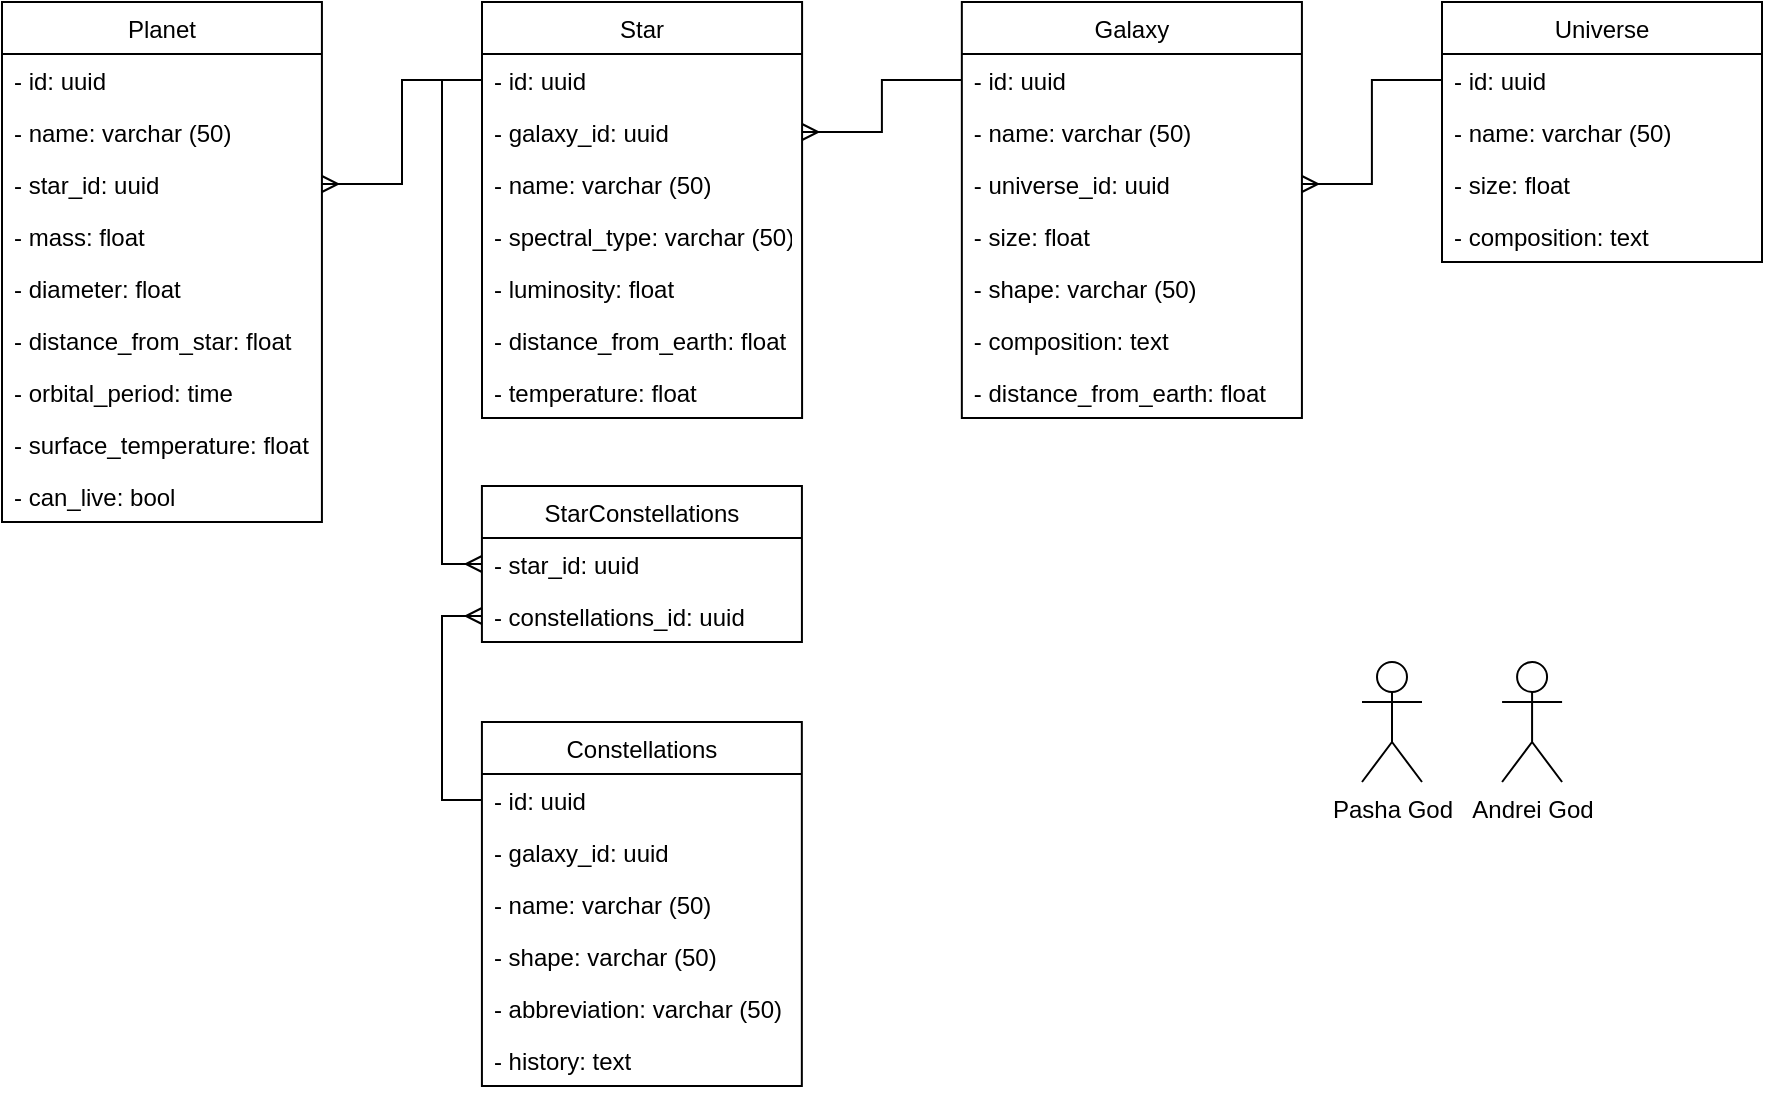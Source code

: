 <mxfile version="21.0.6" type="github">
  <diagram name="Страница 1" id="Bg6F_eg1BQB0qyp61wwv">
    <mxGraphModel dx="2074" dy="1131" grid="1" gridSize="10" guides="1" tooltips="1" connect="1" arrows="1" fold="1" page="1" pageScale="1" pageWidth="1169" pageHeight="827" math="0" shadow="0">
      <root>
        <mxCell id="0" />
        <mxCell id="1" parent="0" />
        <mxCell id="k5xjA4PLT7-g8IIi1C31-2" style="edgeStyle=orthogonalEdgeStyle;rounded=0;orthogonalLoop=1;jettySize=auto;html=1;exitX=0.5;exitY=1;exitDx=0;exitDy=0;" parent="1" edge="1">
          <mxGeometry relative="1" as="geometry">
            <mxPoint x="419.96" y="316.0" as="sourcePoint" />
            <mxPoint x="419.96" y="316.0" as="targetPoint" />
          </mxGeometry>
        </mxCell>
        <mxCell id="k5xjA4PLT7-g8IIi1C31-7" value="Universe" style="swimlane;fontStyle=0;align=center;verticalAlign=top;childLayout=stackLayout;horizontal=1;startSize=26;horizontalStack=0;resizeParent=1;resizeParentMax=0;resizeLast=0;collapsible=1;marginBottom=0;" parent="1" vertex="1">
          <mxGeometry x="800" y="160" width="160" height="130" as="geometry" />
        </mxCell>
        <mxCell id="k5xjA4PLT7-g8IIi1C31-26" value="- id: uuid" style="text;strokeColor=none;fillColor=none;align=left;verticalAlign=top;spacingLeft=4;spacingRight=4;overflow=hidden;rotatable=0;points=[[0,0.5],[1,0.5]];portConstraint=eastwest;" parent="k5xjA4PLT7-g8IIi1C31-7" vertex="1">
          <mxGeometry y="26" width="160" height="26" as="geometry" />
        </mxCell>
        <mxCell id="k5xjA4PLT7-g8IIi1C31-8" value="- name: varchar (50)" style="text;strokeColor=none;fillColor=none;align=left;verticalAlign=top;spacingLeft=4;spacingRight=4;overflow=hidden;rotatable=0;points=[[0,0.5],[1,0.5]];portConstraint=eastwest;" parent="k5xjA4PLT7-g8IIi1C31-7" vertex="1">
          <mxGeometry y="52" width="160" height="26" as="geometry" />
        </mxCell>
        <mxCell id="Cm3p-tlsvX1pS4Pbubea-1" value="- size: float" style="text;strokeColor=none;fillColor=none;align=left;verticalAlign=top;spacingLeft=4;spacingRight=4;overflow=hidden;rotatable=0;points=[[0,0.5],[1,0.5]];portConstraint=eastwest;" parent="k5xjA4PLT7-g8IIi1C31-7" vertex="1">
          <mxGeometry y="78" width="160" height="26" as="geometry" />
        </mxCell>
        <mxCell id="Cm3p-tlsvX1pS4Pbubea-2" value="- composition: text" style="text;strokeColor=none;fillColor=none;align=left;verticalAlign=top;spacingLeft=4;spacingRight=4;overflow=hidden;rotatable=0;points=[[0,0.5],[1,0.5]];portConstraint=eastwest;" parent="k5xjA4PLT7-g8IIi1C31-7" vertex="1">
          <mxGeometry y="104" width="160" height="26" as="geometry" />
        </mxCell>
        <mxCell id="k5xjA4PLT7-g8IIi1C31-18" value="Galaxy" style="swimlane;fontStyle=0;childLayout=stackLayout;horizontal=1;startSize=26;fillColor=default;horizontalStack=0;resizeParent=1;resizeParentMax=0;resizeLast=0;collapsible=1;marginBottom=0;" parent="1" vertex="1">
          <mxGeometry x="559.92" y="160" width="170.04" height="208" as="geometry" />
        </mxCell>
        <mxCell id="k5xjA4PLT7-g8IIi1C31-25" value="- id: uuid" style="text;strokeColor=none;fillColor=none;align=left;verticalAlign=top;spacingLeft=4;spacingRight=4;overflow=hidden;rotatable=0;points=[[0,0.5],[1,0.5]];portConstraint=eastwest;" parent="k5xjA4PLT7-g8IIi1C31-18" vertex="1">
          <mxGeometry y="26" width="170.04" height="26" as="geometry" />
        </mxCell>
        <mxCell id="k5xjA4PLT7-g8IIi1C31-19" value="- name: varchar (50)" style="text;strokeColor=none;fillColor=none;align=left;verticalAlign=top;spacingLeft=4;spacingRight=4;overflow=hidden;rotatable=0;points=[[0,0.5],[1,0.5]];portConstraint=eastwest;" parent="k5xjA4PLT7-g8IIi1C31-18" vertex="1">
          <mxGeometry y="52" width="170.04" height="26" as="geometry" />
        </mxCell>
        <mxCell id="k5xjA4PLT7-g8IIi1C31-23" value="- universe_id: uuid" style="text;strokeColor=none;fillColor=none;align=left;verticalAlign=top;spacingLeft=4;spacingRight=4;overflow=hidden;rotatable=0;points=[[0,0.5],[1,0.5]];portConstraint=eastwest;" parent="k5xjA4PLT7-g8IIi1C31-18" vertex="1">
          <mxGeometry y="78" width="170.04" height="26" as="geometry" />
        </mxCell>
        <mxCell id="Cm3p-tlsvX1pS4Pbubea-3" value="- size: float&#xa;" style="text;strokeColor=none;fillColor=none;align=left;verticalAlign=top;spacingLeft=4;spacingRight=4;overflow=hidden;rotatable=0;points=[[0,0.5],[1,0.5]];portConstraint=eastwest;" parent="k5xjA4PLT7-g8IIi1C31-18" vertex="1">
          <mxGeometry y="104" width="170.04" height="26" as="geometry" />
        </mxCell>
        <mxCell id="Cm3p-tlsvX1pS4Pbubea-4" value="- shape: varchar (50)" style="text;strokeColor=none;fillColor=none;align=left;verticalAlign=top;spacingLeft=4;spacingRight=4;overflow=hidden;rotatable=0;points=[[0,0.5],[1,0.5]];portConstraint=eastwest;" parent="k5xjA4PLT7-g8IIi1C31-18" vertex="1">
          <mxGeometry y="130" width="170.04" height="26" as="geometry" />
        </mxCell>
        <mxCell id="Cm3p-tlsvX1pS4Pbubea-5" value="- composition: text" style="text;strokeColor=none;fillColor=none;align=left;verticalAlign=top;spacingLeft=4;spacingRight=4;overflow=hidden;rotatable=0;points=[[0,0.5],[1,0.5]];portConstraint=eastwest;" parent="k5xjA4PLT7-g8IIi1C31-18" vertex="1">
          <mxGeometry y="156" width="170.04" height="26" as="geometry" />
        </mxCell>
        <mxCell id="Cm3p-tlsvX1pS4Pbubea-6" value="- distance_from_earth: float" style="text;strokeColor=none;fillColor=none;align=left;verticalAlign=top;spacingLeft=4;spacingRight=4;overflow=hidden;rotatable=0;points=[[0,0.5],[1,0.5]];portConstraint=eastwest;" parent="k5xjA4PLT7-g8IIi1C31-18" vertex="1">
          <mxGeometry y="182" width="170.04" height="26" as="geometry" />
        </mxCell>
        <mxCell id="k5xjA4PLT7-g8IIi1C31-28" value="Planet" style="swimlane;fontStyle=0;childLayout=stackLayout;horizontal=1;startSize=26;fillColor=default;horizontalStack=0;resizeParent=1;resizeParentMax=0;resizeLast=0;collapsible=1;marginBottom=0;" parent="1" vertex="1">
          <mxGeometry x="80" y="160" width="159.96" height="260" as="geometry" />
        </mxCell>
        <mxCell id="k5xjA4PLT7-g8IIi1C31-32" value="- id: uuid" style="text;strokeColor=none;fillColor=none;align=left;verticalAlign=top;spacingLeft=4;spacingRight=4;overflow=hidden;rotatable=0;points=[[0,0.5],[1,0.5]];portConstraint=eastwest;" parent="k5xjA4PLT7-g8IIi1C31-28" vertex="1">
          <mxGeometry y="26" width="159.96" height="26" as="geometry" />
        </mxCell>
        <mxCell id="k5xjA4PLT7-g8IIi1C31-33" value="- name: varchar (50)" style="text;strokeColor=none;fillColor=none;align=left;verticalAlign=top;spacingLeft=4;spacingRight=4;overflow=hidden;rotatable=0;points=[[0,0.5],[1,0.5]];portConstraint=eastwest;" parent="k5xjA4PLT7-g8IIi1C31-28" vertex="1">
          <mxGeometry y="52" width="159.96" height="26" as="geometry" />
        </mxCell>
        <mxCell id="k5xjA4PLT7-g8IIi1C31-31" value="- star_id: uuid" style="text;strokeColor=none;fillColor=none;align=left;verticalAlign=top;spacingLeft=4;spacingRight=4;overflow=hidden;rotatable=0;points=[[0,0.5],[1,0.5]];portConstraint=eastwest;" parent="k5xjA4PLT7-g8IIi1C31-28" vertex="1">
          <mxGeometry y="78" width="159.96" height="26" as="geometry" />
        </mxCell>
        <mxCell id="Cm3p-tlsvX1pS4Pbubea-7" value="- mass: float" style="text;strokeColor=none;fillColor=none;align=left;verticalAlign=top;spacingLeft=4;spacingRight=4;overflow=hidden;rotatable=0;points=[[0,0.5],[1,0.5]];portConstraint=eastwest;" parent="k5xjA4PLT7-g8IIi1C31-28" vertex="1">
          <mxGeometry y="104" width="159.96" height="26" as="geometry" />
        </mxCell>
        <mxCell id="Cm3p-tlsvX1pS4Pbubea-8" value="- diameter: float" style="text;strokeColor=none;fillColor=none;align=left;verticalAlign=top;spacingLeft=4;spacingRight=4;overflow=hidden;rotatable=0;points=[[0,0.5],[1,0.5]];portConstraint=eastwest;" parent="k5xjA4PLT7-g8IIi1C31-28" vertex="1">
          <mxGeometry y="130" width="159.96" height="26" as="geometry" />
        </mxCell>
        <mxCell id="Cm3p-tlsvX1pS4Pbubea-9" value="- distance_from_star: float" style="text;strokeColor=none;fillColor=none;align=left;verticalAlign=top;spacingLeft=4;spacingRight=4;overflow=hidden;rotatable=0;points=[[0,0.5],[1,0.5]];portConstraint=eastwest;" parent="k5xjA4PLT7-g8IIi1C31-28" vertex="1">
          <mxGeometry y="156" width="159.96" height="26" as="geometry" />
        </mxCell>
        <mxCell id="Cm3p-tlsvX1pS4Pbubea-10" value="- orbital_period: time" style="text;strokeColor=none;fillColor=none;align=left;verticalAlign=top;spacingLeft=4;spacingRight=4;overflow=hidden;rotatable=0;points=[[0,0.5],[1,0.5]];portConstraint=eastwest;" parent="k5xjA4PLT7-g8IIi1C31-28" vertex="1">
          <mxGeometry y="182" width="159.96" height="26" as="geometry" />
        </mxCell>
        <mxCell id="Cm3p-tlsvX1pS4Pbubea-11" value="- surface_temperature: float" style="text;strokeColor=none;fillColor=none;align=left;verticalAlign=top;spacingLeft=4;spacingRight=4;overflow=hidden;rotatable=0;points=[[0,0.5],[1,0.5]];portConstraint=eastwest;" parent="k5xjA4PLT7-g8IIi1C31-28" vertex="1">
          <mxGeometry y="208" width="159.96" height="26" as="geometry" />
        </mxCell>
        <mxCell id="k5xjA4PLT7-g8IIi1C31-35" value="- can_live: bool" style="text;strokeColor=none;fillColor=none;align=left;verticalAlign=top;spacingLeft=4;spacingRight=4;overflow=hidden;rotatable=0;points=[[0,0.5],[1,0.5]];portConstraint=eastwest;" parent="k5xjA4PLT7-g8IIi1C31-28" vertex="1">
          <mxGeometry y="234" width="159.96" height="26" as="geometry" />
        </mxCell>
        <mxCell id="k5xjA4PLT7-g8IIi1C31-38" value="Constellations" style="swimlane;fontStyle=0;childLayout=stackLayout;horizontal=1;startSize=26;fillColor=default;horizontalStack=0;resizeParent=1;resizeParentMax=0;resizeLast=0;collapsible=1;marginBottom=0;" parent="1" vertex="1">
          <mxGeometry x="319.96" y="520" width="159.96" height="182" as="geometry" />
        </mxCell>
        <mxCell id="k5xjA4PLT7-g8IIi1C31-42" value="- id: uuid" style="text;strokeColor=none;fillColor=none;align=left;verticalAlign=top;spacingLeft=4;spacingRight=4;overflow=hidden;rotatable=0;points=[[0,0.5],[1,0.5]];portConstraint=eastwest;" parent="k5xjA4PLT7-g8IIi1C31-38" vertex="1">
          <mxGeometry y="26" width="159.96" height="26" as="geometry" />
        </mxCell>
        <mxCell id="k5xjA4PLT7-g8IIi1C31-43" value="- galaxy_id: uuid" style="text;strokeColor=none;fillColor=none;align=left;verticalAlign=top;spacingLeft=4;spacingRight=4;overflow=hidden;rotatable=0;points=[[0,0.5],[1,0.5]];portConstraint=eastwest;" parent="k5xjA4PLT7-g8IIi1C31-38" vertex="1">
          <mxGeometry y="52" width="159.96" height="26" as="geometry" />
        </mxCell>
        <mxCell id="niIvJYFqWhiyla7VrMUE-1" value="- name: varchar (50)" style="text;strokeColor=none;fillColor=none;align=left;verticalAlign=top;spacingLeft=4;spacingRight=4;overflow=hidden;rotatable=0;points=[[0,0.5],[1,0.5]];portConstraint=eastwest;" parent="k5xjA4PLT7-g8IIi1C31-38" vertex="1">
          <mxGeometry y="78" width="159.96" height="26" as="geometry" />
        </mxCell>
        <mxCell id="Cm3p-tlsvX1pS4Pbubea-16" value="- shape: varchar (50)" style="text;strokeColor=none;fillColor=none;align=left;verticalAlign=top;spacingLeft=4;spacingRight=4;overflow=hidden;rotatable=0;points=[[0,0.5],[1,0.5]];portConstraint=eastwest;" parent="k5xjA4PLT7-g8IIi1C31-38" vertex="1">
          <mxGeometry y="104" width="159.96" height="26" as="geometry" />
        </mxCell>
        <mxCell id="Cm3p-tlsvX1pS4Pbubea-15" value="- abbreviation: varchar (50)" style="text;strokeColor=none;fillColor=none;align=left;verticalAlign=top;spacingLeft=4;spacingRight=4;overflow=hidden;rotatable=0;points=[[0,0.5],[1,0.5]];portConstraint=eastwest;" parent="k5xjA4PLT7-g8IIi1C31-38" vertex="1">
          <mxGeometry y="130" width="159.96" height="26" as="geometry" />
        </mxCell>
        <mxCell id="k5xjA4PLT7-g8IIi1C31-44" value="- history: text" style="text;strokeColor=none;fillColor=none;align=left;verticalAlign=top;spacingLeft=4;spacingRight=4;overflow=hidden;rotatable=0;points=[[0,0.5],[1,0.5]];portConstraint=eastwest;" parent="k5xjA4PLT7-g8IIi1C31-38" vertex="1">
          <mxGeometry y="156" width="159.96" height="26" as="geometry" />
        </mxCell>
        <mxCell id="k5xjA4PLT7-g8IIi1C31-46" value="Star" style="swimlane;fontStyle=0;childLayout=stackLayout;horizontal=1;startSize=26;fillColor=default;horizontalStack=0;resizeParent=1;resizeParentMax=0;resizeLast=0;collapsible=1;marginBottom=0;" parent="1" vertex="1">
          <mxGeometry x="320" y="160" width="160.04" height="208" as="geometry" />
        </mxCell>
        <mxCell id="k5xjA4PLT7-g8IIi1C31-50" value="- id: uuid" style="text;strokeColor=none;fillColor=none;align=left;verticalAlign=top;spacingLeft=4;spacingRight=4;overflow=hidden;rotatable=0;points=[[0,0.5],[1,0.5]];portConstraint=eastwest;" parent="k5xjA4PLT7-g8IIi1C31-46" vertex="1">
          <mxGeometry y="26" width="160.04" height="26" as="geometry" />
        </mxCell>
        <mxCell id="Cm3p-tlsvX1pS4Pbubea-24" value="- galaxy_id: uuid" style="text;strokeColor=none;fillColor=none;align=left;verticalAlign=top;spacingLeft=4;spacingRight=4;overflow=hidden;rotatable=0;points=[[0,0.5],[1,0.5]];portConstraint=eastwest;" parent="k5xjA4PLT7-g8IIi1C31-46" vertex="1">
          <mxGeometry y="52" width="160.04" height="26" as="geometry" />
        </mxCell>
        <mxCell id="k5xjA4PLT7-g8IIi1C31-53" value="- name: varchar (50)" style="text;strokeColor=none;fillColor=none;align=left;verticalAlign=top;spacingLeft=4;spacingRight=4;overflow=hidden;rotatable=0;points=[[0,0.5],[1,0.5]];portConstraint=eastwest;" parent="k5xjA4PLT7-g8IIi1C31-46" vertex="1">
          <mxGeometry y="78" width="160.04" height="26" as="geometry" />
        </mxCell>
        <mxCell id="Cm3p-tlsvX1pS4Pbubea-12" value="- spectral_type: varchar (50)" style="text;strokeColor=none;fillColor=none;align=left;verticalAlign=top;spacingLeft=4;spacingRight=4;overflow=hidden;rotatable=0;points=[[0,0.5],[1,0.5]];portConstraint=eastwest;" parent="k5xjA4PLT7-g8IIi1C31-46" vertex="1">
          <mxGeometry y="104" width="160.04" height="26" as="geometry" />
        </mxCell>
        <mxCell id="Cm3p-tlsvX1pS4Pbubea-13" value="- luminosity: float" style="text;strokeColor=none;fillColor=none;align=left;verticalAlign=top;spacingLeft=4;spacingRight=4;overflow=hidden;rotatable=0;points=[[0,0.5],[1,0.5]];portConstraint=eastwest;" parent="k5xjA4PLT7-g8IIi1C31-46" vertex="1">
          <mxGeometry y="130" width="160.04" height="26" as="geometry" />
        </mxCell>
        <mxCell id="Cm3p-tlsvX1pS4Pbubea-14" value="- distance_from_earth: float" style="text;strokeColor=none;fillColor=none;align=left;verticalAlign=top;spacingLeft=4;spacingRight=4;overflow=hidden;rotatable=0;points=[[0,0.5],[1,0.5]];portConstraint=eastwest;" parent="k5xjA4PLT7-g8IIi1C31-46" vertex="1">
          <mxGeometry y="156" width="160.04" height="26" as="geometry" />
        </mxCell>
        <mxCell id="niIvJYFqWhiyla7VrMUE-2" value="- temperature: float" style="text;strokeColor=none;fillColor=none;align=left;verticalAlign=top;spacingLeft=4;spacingRight=4;overflow=hidden;rotatable=0;points=[[0,0.5],[1,0.5]];portConstraint=eastwest;" parent="k5xjA4PLT7-g8IIi1C31-46" vertex="1">
          <mxGeometry y="182" width="160.04" height="26" as="geometry" />
        </mxCell>
        <mxCell id="k5xjA4PLT7-g8IIi1C31-55" value="Andrei God" style="shape=umlActor;verticalLabelPosition=bottom;verticalAlign=top;html=1;" parent="1" vertex="1">
          <mxGeometry x="830.04" y="490" width="30" height="60" as="geometry" />
        </mxCell>
        <mxCell id="k5xjA4PLT7-g8IIi1C31-56" value="Pasha God" style="shape=umlActor;verticalLabelPosition=bottom;verticalAlign=top;html=1;" parent="1" vertex="1">
          <mxGeometry x="760" y="490" width="30" height="60" as="geometry" />
        </mxCell>
        <mxCell id="Cm3p-tlsvX1pS4Pbubea-21" style="rounded=0;orthogonalLoop=1;jettySize=auto;html=1;exitX=1;exitY=0.5;exitDx=0;exitDy=0;entryX=0;entryY=0.5;entryDx=0;entryDy=0;endArrow=none;endFill=0;startArrow=ERmany;startFill=0;edgeStyle=orthogonalEdgeStyle;" parent="1" source="k5xjA4PLT7-g8IIi1C31-23" target="k5xjA4PLT7-g8IIi1C31-26" edge="1">
          <mxGeometry relative="1" as="geometry" />
        </mxCell>
        <mxCell id="Cm3p-tlsvX1pS4Pbubea-22" style="edgeStyle=orthogonalEdgeStyle;rounded=0;orthogonalLoop=1;jettySize=auto;html=1;endArrow=none;endFill=0;startArrow=ERmany;startFill=0;" parent="1" source="Cm3p-tlsvX1pS4Pbubea-24" target="k5xjA4PLT7-g8IIi1C31-25" edge="1">
          <mxGeometry relative="1" as="geometry" />
        </mxCell>
        <mxCell id="Cm3p-tlsvX1pS4Pbubea-25" style="edgeStyle=orthogonalEdgeStyle;rounded=0;orthogonalLoop=1;jettySize=auto;html=1;endArrow=none;endFill=0;startArrow=ERmany;startFill=0;" parent="1" source="k5xjA4PLT7-g8IIi1C31-31" target="k5xjA4PLT7-g8IIi1C31-50" edge="1">
          <mxGeometry relative="1" as="geometry" />
        </mxCell>
        <mxCell id="Cm3p-tlsvX1pS4Pbubea-26" value="StarConstellations" style="swimlane;fontStyle=0;childLayout=stackLayout;horizontal=1;startSize=26;fillColor=default;horizontalStack=0;resizeParent=1;resizeParentMax=0;resizeLast=0;collapsible=1;marginBottom=0;" parent="1" vertex="1">
          <mxGeometry x="319.96" y="402" width="160" height="78" as="geometry" />
        </mxCell>
        <mxCell id="Cm3p-tlsvX1pS4Pbubea-33" value="- star_id: uuid" style="text;strokeColor=none;fillColor=none;align=left;verticalAlign=top;spacingLeft=4;spacingRight=4;overflow=hidden;rotatable=0;points=[[0,0.5],[1,0.5]];portConstraint=eastwest;" parent="Cm3p-tlsvX1pS4Pbubea-26" vertex="1">
          <mxGeometry y="26" width="160" height="26" as="geometry" />
        </mxCell>
        <mxCell id="Cm3p-tlsvX1pS4Pbubea-27" value="- constellations_id: uuid" style="text;strokeColor=none;fillColor=none;align=left;verticalAlign=top;spacingLeft=4;spacingRight=4;overflow=hidden;rotatable=0;points=[[0,0.5],[1,0.5]];portConstraint=eastwest;" parent="Cm3p-tlsvX1pS4Pbubea-26" vertex="1">
          <mxGeometry y="52" width="160" height="26" as="geometry" />
        </mxCell>
        <mxCell id="Cm3p-tlsvX1pS4Pbubea-34" style="edgeStyle=orthogonalEdgeStyle;rounded=0;orthogonalLoop=1;jettySize=auto;html=1;entryX=0;entryY=0.5;entryDx=0;entryDy=0;endArrow=none;endFill=0;startArrow=ERmany;startFill=0;" parent="1" source="Cm3p-tlsvX1pS4Pbubea-27" target="k5xjA4PLT7-g8IIi1C31-42" edge="1">
          <mxGeometry relative="1" as="geometry" />
        </mxCell>
        <mxCell id="Cm3p-tlsvX1pS4Pbubea-35" style="edgeStyle=orthogonalEdgeStyle;rounded=0;orthogonalLoop=1;jettySize=auto;html=1;entryX=0;entryY=0.5;entryDx=0;entryDy=0;endArrow=none;endFill=0;startArrow=ERmany;startFill=0;" parent="1" source="Cm3p-tlsvX1pS4Pbubea-33" target="k5xjA4PLT7-g8IIi1C31-50" edge="1">
          <mxGeometry relative="1" as="geometry" />
        </mxCell>
      </root>
    </mxGraphModel>
  </diagram>
</mxfile>
